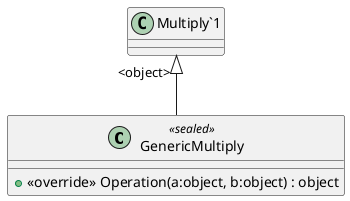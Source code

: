 @startuml
class GenericMultiply <<sealed>> {
    + <<override>> Operation(a:object, b:object) : object
}
"Multiply`1" "<object>" <|-- GenericMultiply
@enduml
